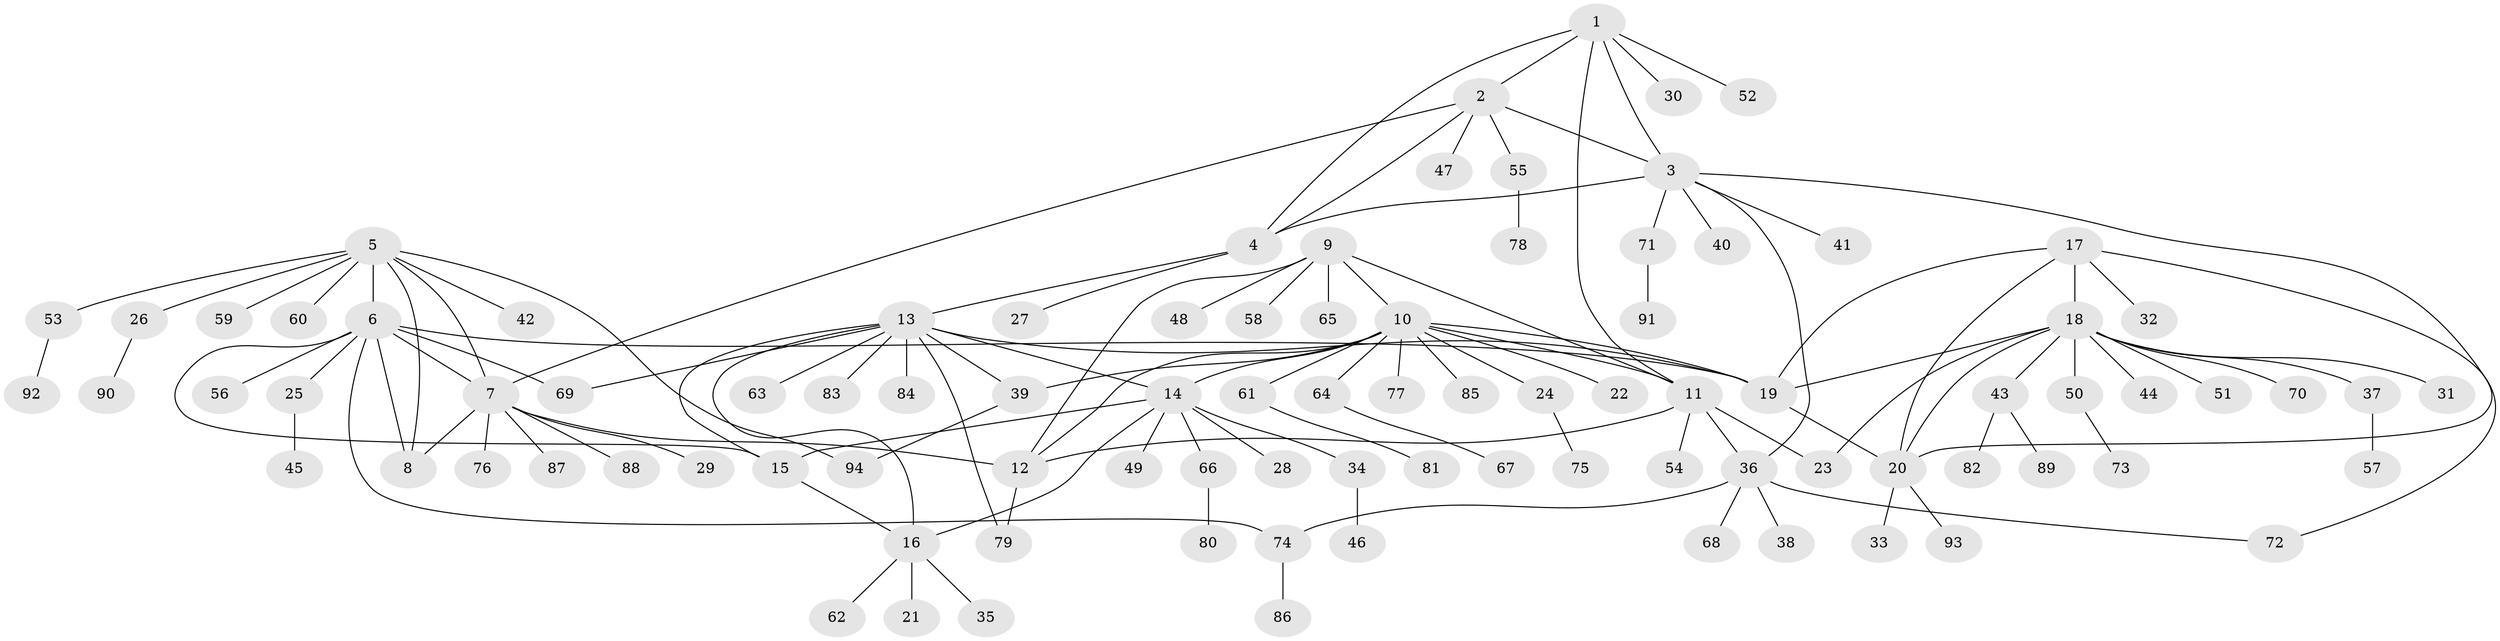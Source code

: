 // coarse degree distribution, {5: 0.09090909090909091, 7: 0.030303030303030304, 4: 0.045454545454545456, 8: 0.045454545454545456, 3: 0.045454545454545456, 11: 0.015151515151515152, 6: 0.030303030303030304, 10: 0.030303030303030304, 1: 0.48484848484848486, 2: 0.18181818181818182}
// Generated by graph-tools (version 1.1) at 2025/52/03/04/25 22:52:17]
// undirected, 94 vertices, 122 edges
graph export_dot {
  node [color=gray90,style=filled];
  1;
  2;
  3;
  4;
  5;
  6;
  7;
  8;
  9;
  10;
  11;
  12;
  13;
  14;
  15;
  16;
  17;
  18;
  19;
  20;
  21;
  22;
  23;
  24;
  25;
  26;
  27;
  28;
  29;
  30;
  31;
  32;
  33;
  34;
  35;
  36;
  37;
  38;
  39;
  40;
  41;
  42;
  43;
  44;
  45;
  46;
  47;
  48;
  49;
  50;
  51;
  52;
  53;
  54;
  55;
  56;
  57;
  58;
  59;
  60;
  61;
  62;
  63;
  64;
  65;
  66;
  67;
  68;
  69;
  70;
  71;
  72;
  73;
  74;
  75;
  76;
  77;
  78;
  79;
  80;
  81;
  82;
  83;
  84;
  85;
  86;
  87;
  88;
  89;
  90;
  91;
  92;
  93;
  94;
  1 -- 2;
  1 -- 3;
  1 -- 4;
  1 -- 11;
  1 -- 30;
  1 -- 52;
  2 -- 3;
  2 -- 4;
  2 -- 7;
  2 -- 47;
  2 -- 55;
  3 -- 4;
  3 -- 20;
  3 -- 36;
  3 -- 40;
  3 -- 41;
  3 -- 71;
  4 -- 13;
  4 -- 27;
  5 -- 6;
  5 -- 7;
  5 -- 8;
  5 -- 26;
  5 -- 42;
  5 -- 53;
  5 -- 59;
  5 -- 60;
  5 -- 94;
  6 -- 7;
  6 -- 8;
  6 -- 15;
  6 -- 19;
  6 -- 25;
  6 -- 56;
  6 -- 69;
  6 -- 74;
  7 -- 8;
  7 -- 12;
  7 -- 29;
  7 -- 76;
  7 -- 87;
  7 -- 88;
  9 -- 10;
  9 -- 11;
  9 -- 12;
  9 -- 48;
  9 -- 58;
  9 -- 65;
  10 -- 11;
  10 -- 12;
  10 -- 14;
  10 -- 19;
  10 -- 22;
  10 -- 24;
  10 -- 39;
  10 -- 61;
  10 -- 64;
  10 -- 77;
  10 -- 85;
  11 -- 12;
  11 -- 23;
  11 -- 36;
  11 -- 54;
  12 -- 79;
  13 -- 14;
  13 -- 15;
  13 -- 16;
  13 -- 19;
  13 -- 39;
  13 -- 63;
  13 -- 69;
  13 -- 79;
  13 -- 83;
  13 -- 84;
  14 -- 15;
  14 -- 16;
  14 -- 28;
  14 -- 34;
  14 -- 49;
  14 -- 66;
  15 -- 16;
  16 -- 21;
  16 -- 35;
  16 -- 62;
  17 -- 18;
  17 -- 19;
  17 -- 20;
  17 -- 32;
  17 -- 72;
  18 -- 19;
  18 -- 20;
  18 -- 23;
  18 -- 31;
  18 -- 37;
  18 -- 43;
  18 -- 44;
  18 -- 50;
  18 -- 51;
  18 -- 70;
  19 -- 20;
  20 -- 33;
  20 -- 93;
  24 -- 75;
  25 -- 45;
  26 -- 90;
  34 -- 46;
  36 -- 38;
  36 -- 68;
  36 -- 72;
  36 -- 74;
  37 -- 57;
  39 -- 94;
  43 -- 82;
  43 -- 89;
  50 -- 73;
  53 -- 92;
  55 -- 78;
  61 -- 81;
  64 -- 67;
  66 -- 80;
  71 -- 91;
  74 -- 86;
}

